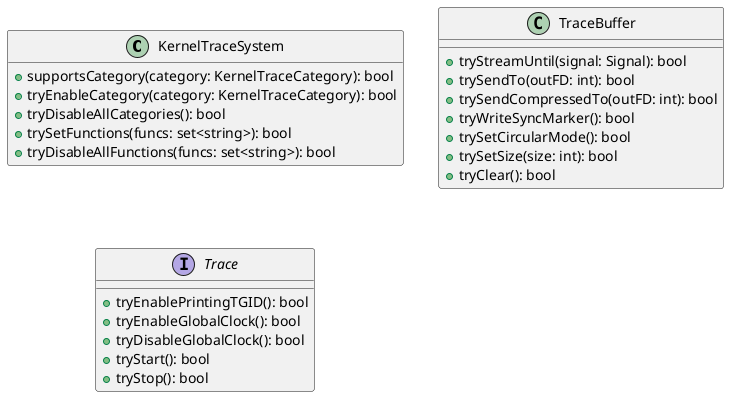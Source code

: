 @startuml

class KernelTraceSystem {
  + supportsCategory(category: KernelTraceCategory): bool
  + tryEnableCategory(category: KernelTraceCategory): bool
  + tryDisableAllCategories(): bool
  + trySetFunctions(funcs: set<string>): bool
  + tryDisableAllFunctions(funcs: set<string>): bool
}
hide KernelTraceSystem fields

class TraceBuffer {
  + tryStreamUntil(signal: Signal): bool
  + trySendTo(outFD: int): bool
  + trySendCompressedTo(outFD: int): bool
  + tryWriteSyncMarker(): bool
  + trySetCircularMode(): bool
  + trySetSize(size: int): bool
  + tryClear(): bool
}

interface Trace {
  + tryEnablePrintingTGID(): bool
  + tryEnableGlobalClock(): bool
  + tryDisableGlobalClock(): bool
  + tryStart(): bool
  + tryStop(): bool
}

@enduml
